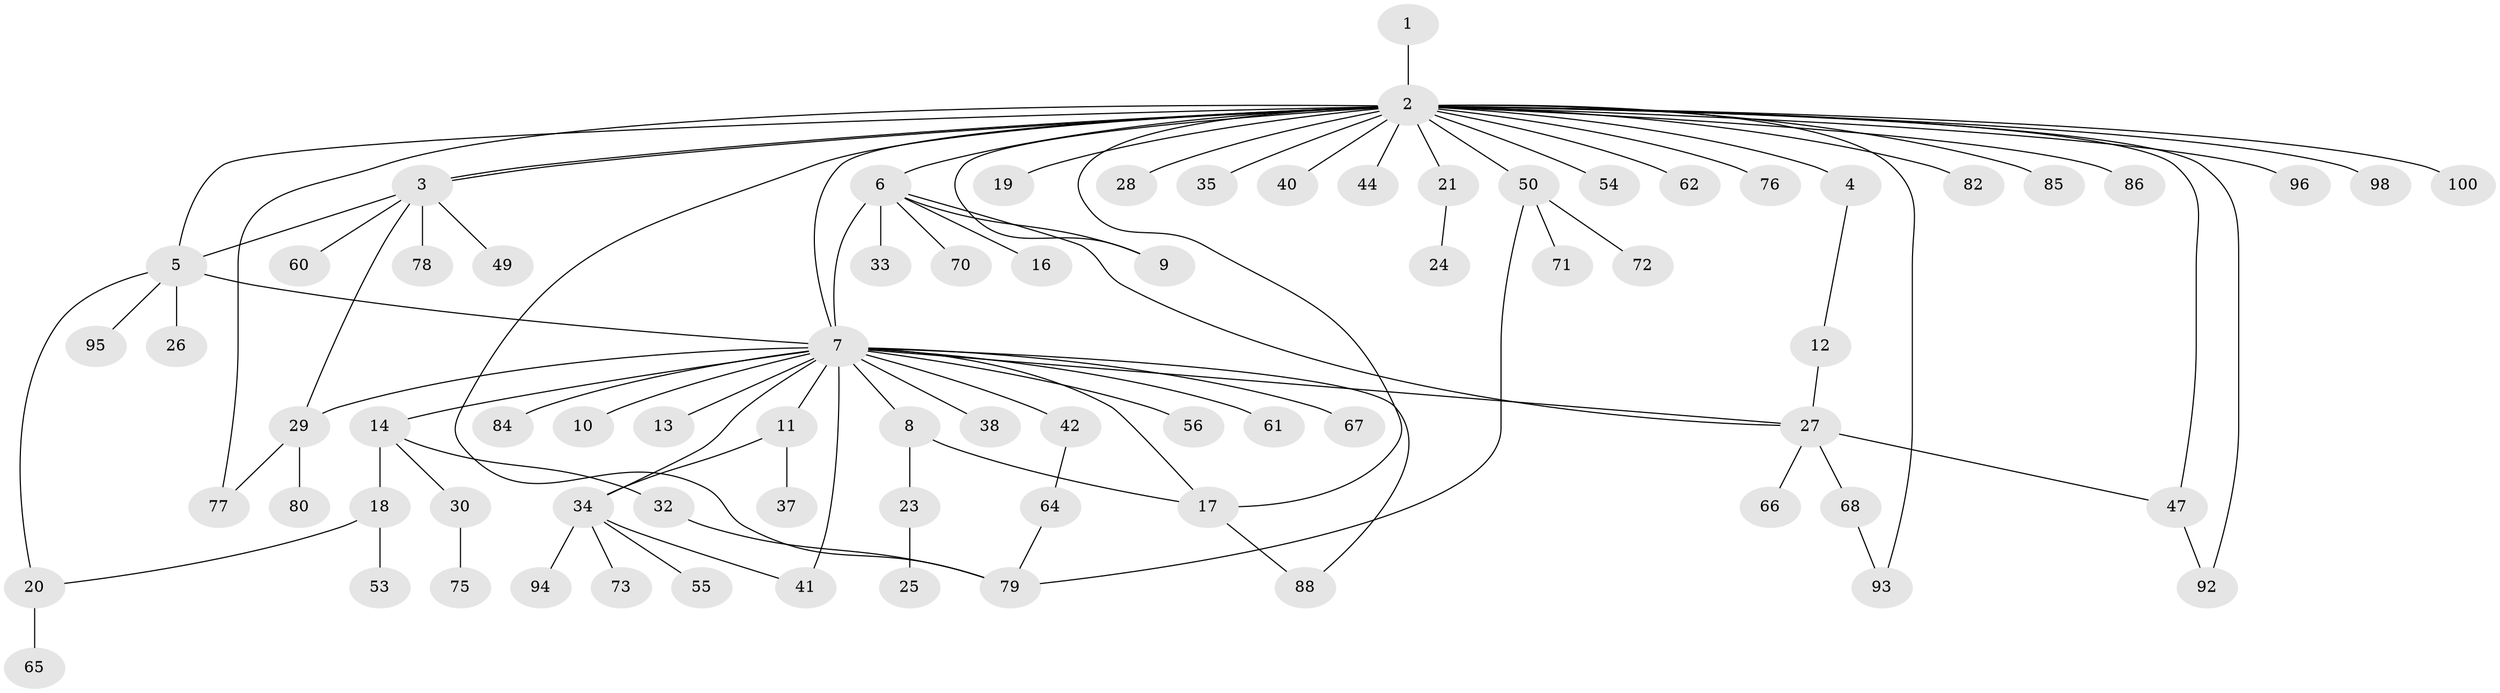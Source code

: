 // original degree distribution, {1: 0.5, 31: 0.01, 8: 0.02, 3: 0.06, 7: 0.02, 21: 0.01, 4: 0.09, 2: 0.28, 6: 0.01}
// Generated by graph-tools (version 1.1) at 2025/38/02/21/25 10:38:54]
// undirected, 75 vertices, 95 edges
graph export_dot {
graph [start="1"]
  node [color=gray90,style=filled];
  1;
  2 [super="+83"];
  3 [super="+97"];
  4 [super="+59"];
  5 [super="+22"];
  6 [super="+43"];
  7 [super="+74"];
  8 [super="+63"];
  9;
  10;
  11 [super="+91"];
  12;
  13;
  14 [super="+15"];
  16;
  17;
  18 [super="+90"];
  19;
  20 [super="+48"];
  21 [super="+31"];
  23 [super="+39"];
  24;
  25;
  26;
  27 [super="+46"];
  28;
  29 [super="+52"];
  30 [super="+51"];
  32 [super="+36"];
  33;
  34 [super="+45"];
  35 [super="+58"];
  37;
  38;
  40;
  41;
  42;
  44 [super="+69"];
  47 [super="+89"];
  49;
  50 [super="+57"];
  53;
  54 [super="+81"];
  55;
  56;
  60;
  61;
  62;
  64;
  65;
  66;
  67;
  68;
  70;
  71;
  72;
  73 [super="+87"];
  75;
  76;
  77;
  78;
  79 [super="+99"];
  80;
  82;
  84;
  85;
  86;
  88;
  92;
  93;
  94;
  95;
  96;
  98;
  100;
  1 -- 2;
  2 -- 3;
  2 -- 3;
  2 -- 4;
  2 -- 5;
  2 -- 6;
  2 -- 7;
  2 -- 9;
  2 -- 17;
  2 -- 19;
  2 -- 21;
  2 -- 28;
  2 -- 35 [weight=2];
  2 -- 40;
  2 -- 44;
  2 -- 47;
  2 -- 50;
  2 -- 54;
  2 -- 62;
  2 -- 76;
  2 -- 82;
  2 -- 85;
  2 -- 86;
  2 -- 92;
  2 -- 93;
  2 -- 96;
  2 -- 98;
  2 -- 100;
  2 -- 77;
  2 -- 79;
  3 -- 5;
  3 -- 29;
  3 -- 49 [weight=2];
  3 -- 60;
  3 -- 78 [weight=2];
  4 -- 12;
  5 -- 7;
  5 -- 20 [weight=2];
  5 -- 26;
  5 -- 95;
  6 -- 7;
  6 -- 9;
  6 -- 16;
  6 -- 27;
  6 -- 33;
  6 -- 70;
  7 -- 8;
  7 -- 10;
  7 -- 11;
  7 -- 13;
  7 -- 14;
  7 -- 17;
  7 -- 27;
  7 -- 38;
  7 -- 41;
  7 -- 42;
  7 -- 56;
  7 -- 61;
  7 -- 67;
  7 -- 84;
  7 -- 88;
  7 -- 34;
  7 -- 29;
  8 -- 17;
  8 -- 23;
  11 -- 34;
  11 -- 37;
  12 -- 27;
  14 -- 30;
  14 -- 32;
  14 -- 18;
  17 -- 88;
  18 -- 53;
  18 -- 20;
  20 -- 65;
  21 -- 24;
  23 -- 25;
  27 -- 47;
  27 -- 66;
  27 -- 68;
  29 -- 77;
  29 -- 80;
  30 -- 75;
  32 -- 79;
  34 -- 73;
  34 -- 55;
  34 -- 41;
  34 -- 94;
  42 -- 64;
  47 -- 92;
  50 -- 71;
  50 -- 79;
  50 -- 72;
  64 -- 79;
  68 -- 93;
}
